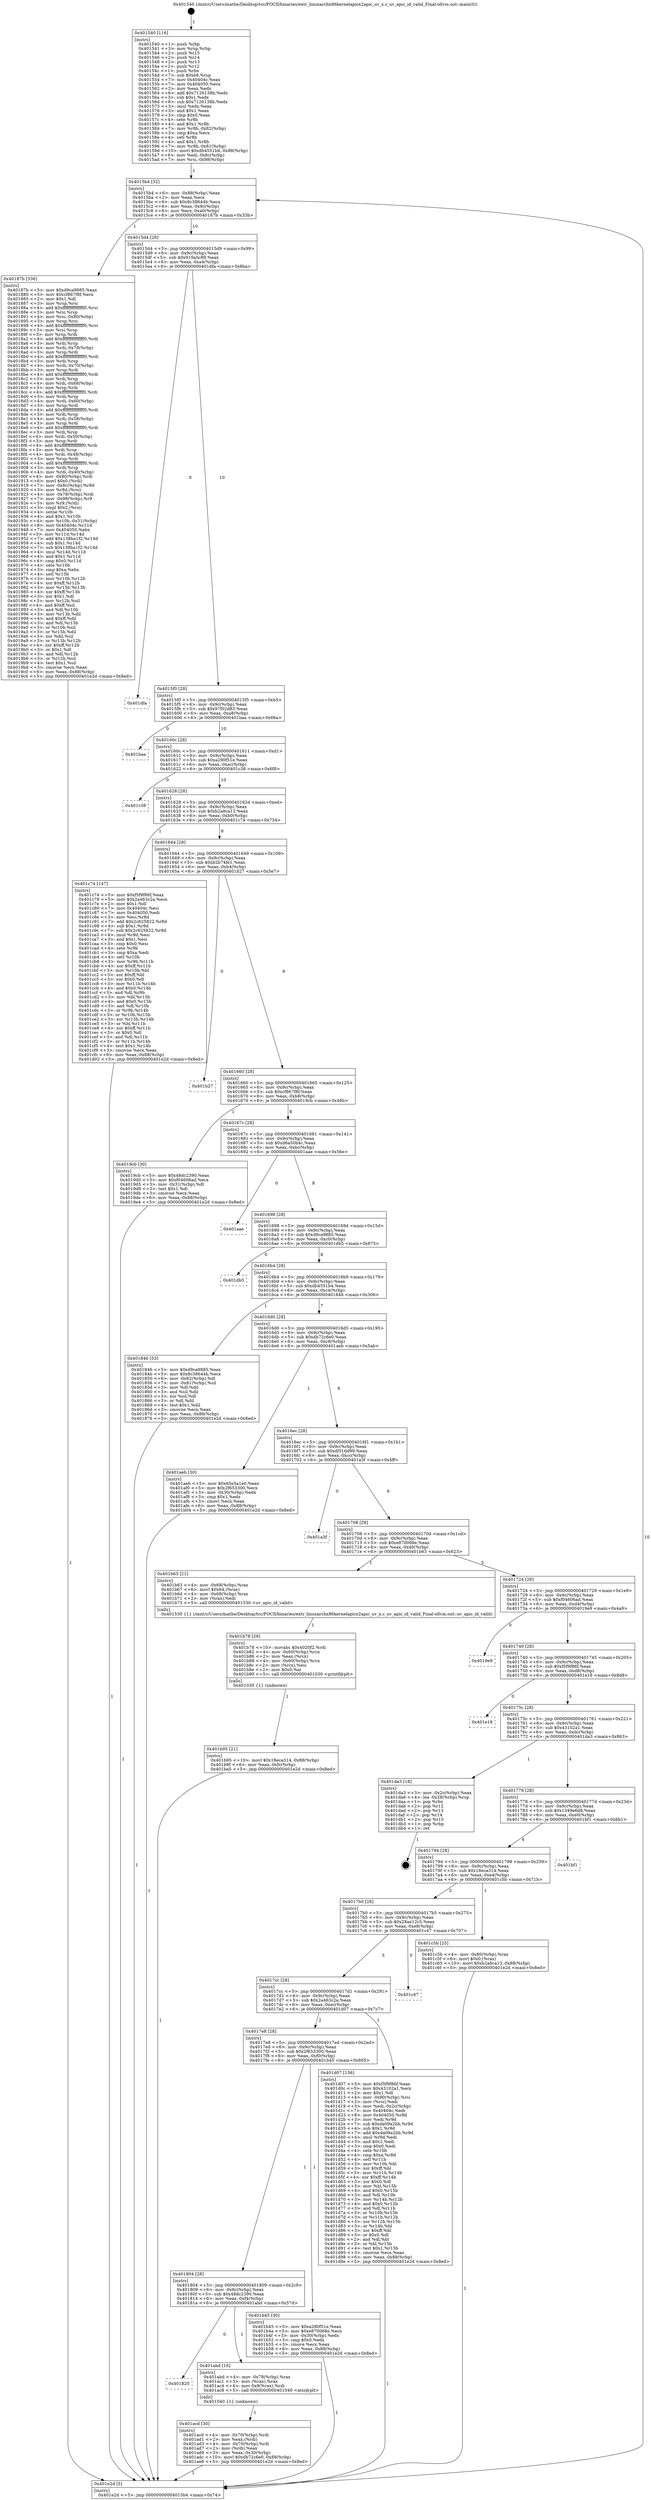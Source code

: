 digraph "0x401540" {
  label = "0x401540 (/mnt/c/Users/mathe/Desktop/tcc/POCII/binaries/extr_linuxarchx86kernelapicx2apic_uv_x.c_uv_apic_id_valid_Final-ollvm.out::main(0))"
  labelloc = "t"
  node[shape=record]

  Entry [label="",width=0.3,height=0.3,shape=circle,fillcolor=black,style=filled]
  "0x4015b4" [label="{
     0x4015b4 [32]\l
     | [instrs]\l
     &nbsp;&nbsp;0x4015b4 \<+6\>: mov -0x88(%rbp),%eax\l
     &nbsp;&nbsp;0x4015ba \<+2\>: mov %eax,%ecx\l
     &nbsp;&nbsp;0x4015bc \<+6\>: sub $0x8c38644b,%ecx\l
     &nbsp;&nbsp;0x4015c2 \<+6\>: mov %eax,-0x9c(%rbp)\l
     &nbsp;&nbsp;0x4015c8 \<+6\>: mov %ecx,-0xa0(%rbp)\l
     &nbsp;&nbsp;0x4015ce \<+6\>: je 000000000040187b \<main+0x33b\>\l
  }"]
  "0x40187b" [label="{
     0x40187b [336]\l
     | [instrs]\l
     &nbsp;&nbsp;0x40187b \<+5\>: mov $0xd9ca9885,%eax\l
     &nbsp;&nbsp;0x401880 \<+5\>: mov $0xcf867f8f,%ecx\l
     &nbsp;&nbsp;0x401885 \<+2\>: mov $0x1,%dl\l
     &nbsp;&nbsp;0x401887 \<+3\>: mov %rsp,%rsi\l
     &nbsp;&nbsp;0x40188a \<+4\>: add $0xfffffffffffffff0,%rsi\l
     &nbsp;&nbsp;0x40188e \<+3\>: mov %rsi,%rsp\l
     &nbsp;&nbsp;0x401891 \<+4\>: mov %rsi,-0x80(%rbp)\l
     &nbsp;&nbsp;0x401895 \<+3\>: mov %rsp,%rsi\l
     &nbsp;&nbsp;0x401898 \<+4\>: add $0xfffffffffffffff0,%rsi\l
     &nbsp;&nbsp;0x40189c \<+3\>: mov %rsi,%rsp\l
     &nbsp;&nbsp;0x40189f \<+3\>: mov %rsp,%rdi\l
     &nbsp;&nbsp;0x4018a2 \<+4\>: add $0xfffffffffffffff0,%rdi\l
     &nbsp;&nbsp;0x4018a6 \<+3\>: mov %rdi,%rsp\l
     &nbsp;&nbsp;0x4018a9 \<+4\>: mov %rdi,-0x78(%rbp)\l
     &nbsp;&nbsp;0x4018ad \<+3\>: mov %rsp,%rdi\l
     &nbsp;&nbsp;0x4018b0 \<+4\>: add $0xfffffffffffffff0,%rdi\l
     &nbsp;&nbsp;0x4018b4 \<+3\>: mov %rdi,%rsp\l
     &nbsp;&nbsp;0x4018b7 \<+4\>: mov %rdi,-0x70(%rbp)\l
     &nbsp;&nbsp;0x4018bb \<+3\>: mov %rsp,%rdi\l
     &nbsp;&nbsp;0x4018be \<+4\>: add $0xfffffffffffffff0,%rdi\l
     &nbsp;&nbsp;0x4018c2 \<+3\>: mov %rdi,%rsp\l
     &nbsp;&nbsp;0x4018c5 \<+4\>: mov %rdi,-0x68(%rbp)\l
     &nbsp;&nbsp;0x4018c9 \<+3\>: mov %rsp,%rdi\l
     &nbsp;&nbsp;0x4018cc \<+4\>: add $0xfffffffffffffff0,%rdi\l
     &nbsp;&nbsp;0x4018d0 \<+3\>: mov %rdi,%rsp\l
     &nbsp;&nbsp;0x4018d3 \<+4\>: mov %rdi,-0x60(%rbp)\l
     &nbsp;&nbsp;0x4018d7 \<+3\>: mov %rsp,%rdi\l
     &nbsp;&nbsp;0x4018da \<+4\>: add $0xfffffffffffffff0,%rdi\l
     &nbsp;&nbsp;0x4018de \<+3\>: mov %rdi,%rsp\l
     &nbsp;&nbsp;0x4018e1 \<+4\>: mov %rdi,-0x58(%rbp)\l
     &nbsp;&nbsp;0x4018e5 \<+3\>: mov %rsp,%rdi\l
     &nbsp;&nbsp;0x4018e8 \<+4\>: add $0xfffffffffffffff0,%rdi\l
     &nbsp;&nbsp;0x4018ec \<+3\>: mov %rdi,%rsp\l
     &nbsp;&nbsp;0x4018ef \<+4\>: mov %rdi,-0x50(%rbp)\l
     &nbsp;&nbsp;0x4018f3 \<+3\>: mov %rsp,%rdi\l
     &nbsp;&nbsp;0x4018f6 \<+4\>: add $0xfffffffffffffff0,%rdi\l
     &nbsp;&nbsp;0x4018fa \<+3\>: mov %rdi,%rsp\l
     &nbsp;&nbsp;0x4018fd \<+4\>: mov %rdi,-0x48(%rbp)\l
     &nbsp;&nbsp;0x401901 \<+3\>: mov %rsp,%rdi\l
     &nbsp;&nbsp;0x401904 \<+4\>: add $0xfffffffffffffff0,%rdi\l
     &nbsp;&nbsp;0x401908 \<+3\>: mov %rdi,%rsp\l
     &nbsp;&nbsp;0x40190b \<+4\>: mov %rdi,-0x40(%rbp)\l
     &nbsp;&nbsp;0x40190f \<+4\>: mov -0x80(%rbp),%rdi\l
     &nbsp;&nbsp;0x401913 \<+6\>: movl $0x0,(%rdi)\l
     &nbsp;&nbsp;0x401919 \<+7\>: mov -0x8c(%rbp),%r8d\l
     &nbsp;&nbsp;0x401920 \<+3\>: mov %r8d,(%rsi)\l
     &nbsp;&nbsp;0x401923 \<+4\>: mov -0x78(%rbp),%rdi\l
     &nbsp;&nbsp;0x401927 \<+7\>: mov -0x98(%rbp),%r9\l
     &nbsp;&nbsp;0x40192e \<+3\>: mov %r9,(%rdi)\l
     &nbsp;&nbsp;0x401931 \<+3\>: cmpl $0x2,(%rsi)\l
     &nbsp;&nbsp;0x401934 \<+4\>: setne %r10b\l
     &nbsp;&nbsp;0x401938 \<+4\>: and $0x1,%r10b\l
     &nbsp;&nbsp;0x40193c \<+4\>: mov %r10b,-0x31(%rbp)\l
     &nbsp;&nbsp;0x401940 \<+8\>: mov 0x40404c,%r11d\l
     &nbsp;&nbsp;0x401948 \<+7\>: mov 0x404050,%ebx\l
     &nbsp;&nbsp;0x40194f \<+3\>: mov %r11d,%r14d\l
     &nbsp;&nbsp;0x401952 \<+7\>: add $0x138ba1f2,%r14d\l
     &nbsp;&nbsp;0x401959 \<+4\>: sub $0x1,%r14d\l
     &nbsp;&nbsp;0x40195d \<+7\>: sub $0x138ba1f2,%r14d\l
     &nbsp;&nbsp;0x401964 \<+4\>: imul %r14d,%r11d\l
     &nbsp;&nbsp;0x401968 \<+4\>: and $0x1,%r11d\l
     &nbsp;&nbsp;0x40196c \<+4\>: cmp $0x0,%r11d\l
     &nbsp;&nbsp;0x401970 \<+4\>: sete %r10b\l
     &nbsp;&nbsp;0x401974 \<+3\>: cmp $0xa,%ebx\l
     &nbsp;&nbsp;0x401977 \<+4\>: setl %r15b\l
     &nbsp;&nbsp;0x40197b \<+3\>: mov %r10b,%r12b\l
     &nbsp;&nbsp;0x40197e \<+4\>: xor $0xff,%r12b\l
     &nbsp;&nbsp;0x401982 \<+3\>: mov %r15b,%r13b\l
     &nbsp;&nbsp;0x401985 \<+4\>: xor $0xff,%r13b\l
     &nbsp;&nbsp;0x401989 \<+3\>: xor $0x1,%dl\l
     &nbsp;&nbsp;0x40198c \<+3\>: mov %r12b,%sil\l
     &nbsp;&nbsp;0x40198f \<+4\>: and $0xff,%sil\l
     &nbsp;&nbsp;0x401993 \<+3\>: and %dl,%r10b\l
     &nbsp;&nbsp;0x401996 \<+3\>: mov %r13b,%dil\l
     &nbsp;&nbsp;0x401999 \<+4\>: and $0xff,%dil\l
     &nbsp;&nbsp;0x40199d \<+3\>: and %dl,%r15b\l
     &nbsp;&nbsp;0x4019a0 \<+3\>: or %r10b,%sil\l
     &nbsp;&nbsp;0x4019a3 \<+3\>: or %r15b,%dil\l
     &nbsp;&nbsp;0x4019a6 \<+3\>: xor %dil,%sil\l
     &nbsp;&nbsp;0x4019a9 \<+3\>: or %r13b,%r12b\l
     &nbsp;&nbsp;0x4019ac \<+4\>: xor $0xff,%r12b\l
     &nbsp;&nbsp;0x4019b0 \<+3\>: or $0x1,%dl\l
     &nbsp;&nbsp;0x4019b3 \<+3\>: and %dl,%r12b\l
     &nbsp;&nbsp;0x4019b6 \<+3\>: or %r12b,%sil\l
     &nbsp;&nbsp;0x4019b9 \<+4\>: test $0x1,%sil\l
     &nbsp;&nbsp;0x4019bd \<+3\>: cmovne %ecx,%eax\l
     &nbsp;&nbsp;0x4019c0 \<+6\>: mov %eax,-0x88(%rbp)\l
     &nbsp;&nbsp;0x4019c6 \<+5\>: jmp 0000000000401e2d \<main+0x8ed\>\l
  }"]
  "0x4015d4" [label="{
     0x4015d4 [28]\l
     | [instrs]\l
     &nbsp;&nbsp;0x4015d4 \<+5\>: jmp 00000000004015d9 \<main+0x99\>\l
     &nbsp;&nbsp;0x4015d9 \<+6\>: mov -0x9c(%rbp),%eax\l
     &nbsp;&nbsp;0x4015df \<+5\>: sub $0x919a5c89,%eax\l
     &nbsp;&nbsp;0x4015e4 \<+6\>: mov %eax,-0xa4(%rbp)\l
     &nbsp;&nbsp;0x4015ea \<+6\>: je 0000000000401dfa \<main+0x8ba\>\l
  }"]
  Exit [label="",width=0.3,height=0.3,shape=circle,fillcolor=black,style=filled,peripheries=2]
  "0x401dfa" [label="{
     0x401dfa\l
  }", style=dashed]
  "0x4015f0" [label="{
     0x4015f0 [28]\l
     | [instrs]\l
     &nbsp;&nbsp;0x4015f0 \<+5\>: jmp 00000000004015f5 \<main+0xb5\>\l
     &nbsp;&nbsp;0x4015f5 \<+6\>: mov -0x9c(%rbp),%eax\l
     &nbsp;&nbsp;0x4015fb \<+5\>: sub $0x97f02d83,%eax\l
     &nbsp;&nbsp;0x401600 \<+6\>: mov %eax,-0xa8(%rbp)\l
     &nbsp;&nbsp;0x401606 \<+6\>: je 0000000000401baa \<main+0x66a\>\l
  }"]
  "0x401b95" [label="{
     0x401b95 [21]\l
     | [instrs]\l
     &nbsp;&nbsp;0x401b95 \<+10\>: movl $0x18eca314,-0x88(%rbp)\l
     &nbsp;&nbsp;0x401b9f \<+6\>: mov %eax,-0xfc(%rbp)\l
     &nbsp;&nbsp;0x401ba5 \<+5\>: jmp 0000000000401e2d \<main+0x8ed\>\l
  }"]
  "0x401baa" [label="{
     0x401baa\l
  }", style=dashed]
  "0x40160c" [label="{
     0x40160c [28]\l
     | [instrs]\l
     &nbsp;&nbsp;0x40160c \<+5\>: jmp 0000000000401611 \<main+0xd1\>\l
     &nbsp;&nbsp;0x401611 \<+6\>: mov -0x9c(%rbp),%eax\l
     &nbsp;&nbsp;0x401617 \<+5\>: sub $0xa290f51e,%eax\l
     &nbsp;&nbsp;0x40161c \<+6\>: mov %eax,-0xac(%rbp)\l
     &nbsp;&nbsp;0x401622 \<+6\>: je 0000000000401c38 \<main+0x6f8\>\l
  }"]
  "0x401b78" [label="{
     0x401b78 [29]\l
     | [instrs]\l
     &nbsp;&nbsp;0x401b78 \<+10\>: movabs $0x4020f2,%rdi\l
     &nbsp;&nbsp;0x401b82 \<+4\>: mov -0x60(%rbp),%rcx\l
     &nbsp;&nbsp;0x401b86 \<+2\>: mov %eax,(%rcx)\l
     &nbsp;&nbsp;0x401b88 \<+4\>: mov -0x60(%rbp),%rcx\l
     &nbsp;&nbsp;0x401b8c \<+2\>: mov (%rcx),%esi\l
     &nbsp;&nbsp;0x401b8e \<+2\>: mov $0x0,%al\l
     &nbsp;&nbsp;0x401b90 \<+5\>: call 0000000000401030 \<printf@plt\>\l
     | [calls]\l
     &nbsp;&nbsp;0x401030 \{1\} (unknown)\l
  }"]
  "0x401c38" [label="{
     0x401c38\l
  }", style=dashed]
  "0x401628" [label="{
     0x401628 [28]\l
     | [instrs]\l
     &nbsp;&nbsp;0x401628 \<+5\>: jmp 000000000040162d \<main+0xed\>\l
     &nbsp;&nbsp;0x40162d \<+6\>: mov -0x9c(%rbp),%eax\l
     &nbsp;&nbsp;0x401633 \<+5\>: sub $0xb2a8ca13,%eax\l
     &nbsp;&nbsp;0x401638 \<+6\>: mov %eax,-0xb0(%rbp)\l
     &nbsp;&nbsp;0x40163e \<+6\>: je 0000000000401c74 \<main+0x734\>\l
  }"]
  "0x401acd" [label="{
     0x401acd [30]\l
     | [instrs]\l
     &nbsp;&nbsp;0x401acd \<+4\>: mov -0x70(%rbp),%rdi\l
     &nbsp;&nbsp;0x401ad1 \<+2\>: mov %eax,(%rdi)\l
     &nbsp;&nbsp;0x401ad3 \<+4\>: mov -0x70(%rbp),%rdi\l
     &nbsp;&nbsp;0x401ad7 \<+2\>: mov (%rdi),%eax\l
     &nbsp;&nbsp;0x401ad9 \<+3\>: mov %eax,-0x30(%rbp)\l
     &nbsp;&nbsp;0x401adc \<+10\>: movl $0xdb72c6e0,-0x88(%rbp)\l
     &nbsp;&nbsp;0x401ae6 \<+5\>: jmp 0000000000401e2d \<main+0x8ed\>\l
  }"]
  "0x401c74" [label="{
     0x401c74 [147]\l
     | [instrs]\l
     &nbsp;&nbsp;0x401c74 \<+5\>: mov $0xf5f9f86f,%eax\l
     &nbsp;&nbsp;0x401c79 \<+5\>: mov $0x2a463c2a,%ecx\l
     &nbsp;&nbsp;0x401c7e \<+2\>: mov $0x1,%dl\l
     &nbsp;&nbsp;0x401c80 \<+7\>: mov 0x40404c,%esi\l
     &nbsp;&nbsp;0x401c87 \<+7\>: mov 0x404050,%edi\l
     &nbsp;&nbsp;0x401c8e \<+3\>: mov %esi,%r8d\l
     &nbsp;&nbsp;0x401c91 \<+7\>: add $0x2c625822,%r8d\l
     &nbsp;&nbsp;0x401c98 \<+4\>: sub $0x1,%r8d\l
     &nbsp;&nbsp;0x401c9c \<+7\>: sub $0x2c625822,%r8d\l
     &nbsp;&nbsp;0x401ca3 \<+4\>: imul %r8d,%esi\l
     &nbsp;&nbsp;0x401ca7 \<+3\>: and $0x1,%esi\l
     &nbsp;&nbsp;0x401caa \<+3\>: cmp $0x0,%esi\l
     &nbsp;&nbsp;0x401cad \<+4\>: sete %r9b\l
     &nbsp;&nbsp;0x401cb1 \<+3\>: cmp $0xa,%edi\l
     &nbsp;&nbsp;0x401cb4 \<+4\>: setl %r10b\l
     &nbsp;&nbsp;0x401cb8 \<+3\>: mov %r9b,%r11b\l
     &nbsp;&nbsp;0x401cbb \<+4\>: xor $0xff,%r11b\l
     &nbsp;&nbsp;0x401cbf \<+3\>: mov %r10b,%bl\l
     &nbsp;&nbsp;0x401cc2 \<+3\>: xor $0xff,%bl\l
     &nbsp;&nbsp;0x401cc5 \<+3\>: xor $0x0,%dl\l
     &nbsp;&nbsp;0x401cc8 \<+3\>: mov %r11b,%r14b\l
     &nbsp;&nbsp;0x401ccb \<+4\>: and $0x0,%r14b\l
     &nbsp;&nbsp;0x401ccf \<+3\>: and %dl,%r9b\l
     &nbsp;&nbsp;0x401cd2 \<+3\>: mov %bl,%r15b\l
     &nbsp;&nbsp;0x401cd5 \<+4\>: and $0x0,%r15b\l
     &nbsp;&nbsp;0x401cd9 \<+3\>: and %dl,%r10b\l
     &nbsp;&nbsp;0x401cdc \<+3\>: or %r9b,%r14b\l
     &nbsp;&nbsp;0x401cdf \<+3\>: or %r10b,%r15b\l
     &nbsp;&nbsp;0x401ce2 \<+3\>: xor %r15b,%r14b\l
     &nbsp;&nbsp;0x401ce5 \<+3\>: or %bl,%r11b\l
     &nbsp;&nbsp;0x401ce8 \<+4\>: xor $0xff,%r11b\l
     &nbsp;&nbsp;0x401cec \<+3\>: or $0x0,%dl\l
     &nbsp;&nbsp;0x401cef \<+3\>: and %dl,%r11b\l
     &nbsp;&nbsp;0x401cf2 \<+3\>: or %r11b,%r14b\l
     &nbsp;&nbsp;0x401cf5 \<+4\>: test $0x1,%r14b\l
     &nbsp;&nbsp;0x401cf9 \<+3\>: cmovne %ecx,%eax\l
     &nbsp;&nbsp;0x401cfc \<+6\>: mov %eax,-0x88(%rbp)\l
     &nbsp;&nbsp;0x401d02 \<+5\>: jmp 0000000000401e2d \<main+0x8ed\>\l
  }"]
  "0x401644" [label="{
     0x401644 [28]\l
     | [instrs]\l
     &nbsp;&nbsp;0x401644 \<+5\>: jmp 0000000000401649 \<main+0x109\>\l
     &nbsp;&nbsp;0x401649 \<+6\>: mov -0x9c(%rbp),%eax\l
     &nbsp;&nbsp;0x40164f \<+5\>: sub $0xb2b74fe1,%eax\l
     &nbsp;&nbsp;0x401654 \<+6\>: mov %eax,-0xb4(%rbp)\l
     &nbsp;&nbsp;0x40165a \<+6\>: je 0000000000401b27 \<main+0x5e7\>\l
  }"]
  "0x401820" [label="{
     0x401820\l
  }", style=dashed]
  "0x401b27" [label="{
     0x401b27\l
  }", style=dashed]
  "0x401660" [label="{
     0x401660 [28]\l
     | [instrs]\l
     &nbsp;&nbsp;0x401660 \<+5\>: jmp 0000000000401665 \<main+0x125\>\l
     &nbsp;&nbsp;0x401665 \<+6\>: mov -0x9c(%rbp),%eax\l
     &nbsp;&nbsp;0x40166b \<+5\>: sub $0xcf867f8f,%eax\l
     &nbsp;&nbsp;0x401670 \<+6\>: mov %eax,-0xb8(%rbp)\l
     &nbsp;&nbsp;0x401676 \<+6\>: je 00000000004019cb \<main+0x48b\>\l
  }"]
  "0x401abd" [label="{
     0x401abd [16]\l
     | [instrs]\l
     &nbsp;&nbsp;0x401abd \<+4\>: mov -0x78(%rbp),%rax\l
     &nbsp;&nbsp;0x401ac1 \<+3\>: mov (%rax),%rax\l
     &nbsp;&nbsp;0x401ac4 \<+4\>: mov 0x8(%rax),%rdi\l
     &nbsp;&nbsp;0x401ac8 \<+5\>: call 0000000000401040 \<atoi@plt\>\l
     | [calls]\l
     &nbsp;&nbsp;0x401040 \{1\} (unknown)\l
  }"]
  "0x4019cb" [label="{
     0x4019cb [30]\l
     | [instrs]\l
     &nbsp;&nbsp;0x4019cb \<+5\>: mov $0x48dc2390,%eax\l
     &nbsp;&nbsp;0x4019d0 \<+5\>: mov $0xf04606ad,%ecx\l
     &nbsp;&nbsp;0x4019d5 \<+3\>: mov -0x31(%rbp),%dl\l
     &nbsp;&nbsp;0x4019d8 \<+3\>: test $0x1,%dl\l
     &nbsp;&nbsp;0x4019db \<+3\>: cmovne %ecx,%eax\l
     &nbsp;&nbsp;0x4019de \<+6\>: mov %eax,-0x88(%rbp)\l
     &nbsp;&nbsp;0x4019e4 \<+5\>: jmp 0000000000401e2d \<main+0x8ed\>\l
  }"]
  "0x40167c" [label="{
     0x40167c [28]\l
     | [instrs]\l
     &nbsp;&nbsp;0x40167c \<+5\>: jmp 0000000000401681 \<main+0x141\>\l
     &nbsp;&nbsp;0x401681 \<+6\>: mov -0x9c(%rbp),%eax\l
     &nbsp;&nbsp;0x401687 \<+5\>: sub $0xd6a50b4c,%eax\l
     &nbsp;&nbsp;0x40168c \<+6\>: mov %eax,-0xbc(%rbp)\l
     &nbsp;&nbsp;0x401692 \<+6\>: je 0000000000401aae \<main+0x56e\>\l
  }"]
  "0x401804" [label="{
     0x401804 [28]\l
     | [instrs]\l
     &nbsp;&nbsp;0x401804 \<+5\>: jmp 0000000000401809 \<main+0x2c9\>\l
     &nbsp;&nbsp;0x401809 \<+6\>: mov -0x9c(%rbp),%eax\l
     &nbsp;&nbsp;0x40180f \<+5\>: sub $0x48dc2390,%eax\l
     &nbsp;&nbsp;0x401814 \<+6\>: mov %eax,-0xf4(%rbp)\l
     &nbsp;&nbsp;0x40181a \<+6\>: je 0000000000401abd \<main+0x57d\>\l
  }"]
  "0x401aae" [label="{
     0x401aae\l
  }", style=dashed]
  "0x401698" [label="{
     0x401698 [28]\l
     | [instrs]\l
     &nbsp;&nbsp;0x401698 \<+5\>: jmp 000000000040169d \<main+0x15d\>\l
     &nbsp;&nbsp;0x40169d \<+6\>: mov -0x9c(%rbp),%eax\l
     &nbsp;&nbsp;0x4016a3 \<+5\>: sub $0xd9ca9885,%eax\l
     &nbsp;&nbsp;0x4016a8 \<+6\>: mov %eax,-0xc0(%rbp)\l
     &nbsp;&nbsp;0x4016ae \<+6\>: je 0000000000401db5 \<main+0x875\>\l
  }"]
  "0x401b45" [label="{
     0x401b45 [30]\l
     | [instrs]\l
     &nbsp;&nbsp;0x401b45 \<+5\>: mov $0xa290f51e,%eax\l
     &nbsp;&nbsp;0x401b4a \<+5\>: mov $0xe870068e,%ecx\l
     &nbsp;&nbsp;0x401b4f \<+3\>: mov -0x30(%rbp),%edx\l
     &nbsp;&nbsp;0x401b52 \<+3\>: cmp $0x0,%edx\l
     &nbsp;&nbsp;0x401b55 \<+3\>: cmove %ecx,%eax\l
     &nbsp;&nbsp;0x401b58 \<+6\>: mov %eax,-0x88(%rbp)\l
     &nbsp;&nbsp;0x401b5e \<+5\>: jmp 0000000000401e2d \<main+0x8ed\>\l
  }"]
  "0x401db5" [label="{
     0x401db5\l
  }", style=dashed]
  "0x4016b4" [label="{
     0x4016b4 [28]\l
     | [instrs]\l
     &nbsp;&nbsp;0x4016b4 \<+5\>: jmp 00000000004016b9 \<main+0x179\>\l
     &nbsp;&nbsp;0x4016b9 \<+6\>: mov -0x9c(%rbp),%eax\l
     &nbsp;&nbsp;0x4016bf \<+5\>: sub $0xdb4551b4,%eax\l
     &nbsp;&nbsp;0x4016c4 \<+6\>: mov %eax,-0xc4(%rbp)\l
     &nbsp;&nbsp;0x4016ca \<+6\>: je 0000000000401846 \<main+0x306\>\l
  }"]
  "0x4017e8" [label="{
     0x4017e8 [28]\l
     | [instrs]\l
     &nbsp;&nbsp;0x4017e8 \<+5\>: jmp 00000000004017ed \<main+0x2ad\>\l
     &nbsp;&nbsp;0x4017ed \<+6\>: mov -0x9c(%rbp),%eax\l
     &nbsp;&nbsp;0x4017f3 \<+5\>: sub $0x2f653300,%eax\l
     &nbsp;&nbsp;0x4017f8 \<+6\>: mov %eax,-0xf0(%rbp)\l
     &nbsp;&nbsp;0x4017fe \<+6\>: je 0000000000401b45 \<main+0x605\>\l
  }"]
  "0x401846" [label="{
     0x401846 [53]\l
     | [instrs]\l
     &nbsp;&nbsp;0x401846 \<+5\>: mov $0xd9ca9885,%eax\l
     &nbsp;&nbsp;0x40184b \<+5\>: mov $0x8c38644b,%ecx\l
     &nbsp;&nbsp;0x401850 \<+6\>: mov -0x82(%rbp),%dl\l
     &nbsp;&nbsp;0x401856 \<+7\>: mov -0x81(%rbp),%sil\l
     &nbsp;&nbsp;0x40185d \<+3\>: mov %dl,%dil\l
     &nbsp;&nbsp;0x401860 \<+3\>: and %sil,%dil\l
     &nbsp;&nbsp;0x401863 \<+3\>: xor %sil,%dl\l
     &nbsp;&nbsp;0x401866 \<+3\>: or %dl,%dil\l
     &nbsp;&nbsp;0x401869 \<+4\>: test $0x1,%dil\l
     &nbsp;&nbsp;0x40186d \<+3\>: cmovne %ecx,%eax\l
     &nbsp;&nbsp;0x401870 \<+6\>: mov %eax,-0x88(%rbp)\l
     &nbsp;&nbsp;0x401876 \<+5\>: jmp 0000000000401e2d \<main+0x8ed\>\l
  }"]
  "0x4016d0" [label="{
     0x4016d0 [28]\l
     | [instrs]\l
     &nbsp;&nbsp;0x4016d0 \<+5\>: jmp 00000000004016d5 \<main+0x195\>\l
     &nbsp;&nbsp;0x4016d5 \<+6\>: mov -0x9c(%rbp),%eax\l
     &nbsp;&nbsp;0x4016db \<+5\>: sub $0xdb72c6e0,%eax\l
     &nbsp;&nbsp;0x4016e0 \<+6\>: mov %eax,-0xc8(%rbp)\l
     &nbsp;&nbsp;0x4016e6 \<+6\>: je 0000000000401aeb \<main+0x5ab\>\l
  }"]
  "0x401e2d" [label="{
     0x401e2d [5]\l
     | [instrs]\l
     &nbsp;&nbsp;0x401e2d \<+5\>: jmp 00000000004015b4 \<main+0x74\>\l
  }"]
  "0x401540" [label="{
     0x401540 [116]\l
     | [instrs]\l
     &nbsp;&nbsp;0x401540 \<+1\>: push %rbp\l
     &nbsp;&nbsp;0x401541 \<+3\>: mov %rsp,%rbp\l
     &nbsp;&nbsp;0x401544 \<+2\>: push %r15\l
     &nbsp;&nbsp;0x401546 \<+2\>: push %r14\l
     &nbsp;&nbsp;0x401548 \<+2\>: push %r13\l
     &nbsp;&nbsp;0x40154a \<+2\>: push %r12\l
     &nbsp;&nbsp;0x40154c \<+1\>: push %rbx\l
     &nbsp;&nbsp;0x40154d \<+7\>: sub $0xe8,%rsp\l
     &nbsp;&nbsp;0x401554 \<+7\>: mov 0x40404c,%eax\l
     &nbsp;&nbsp;0x40155b \<+7\>: mov 0x404050,%ecx\l
     &nbsp;&nbsp;0x401562 \<+2\>: mov %eax,%edx\l
     &nbsp;&nbsp;0x401564 \<+6\>: add $0x7126138b,%edx\l
     &nbsp;&nbsp;0x40156a \<+3\>: sub $0x1,%edx\l
     &nbsp;&nbsp;0x40156d \<+6\>: sub $0x7126138b,%edx\l
     &nbsp;&nbsp;0x401573 \<+3\>: imul %edx,%eax\l
     &nbsp;&nbsp;0x401576 \<+3\>: and $0x1,%eax\l
     &nbsp;&nbsp;0x401579 \<+3\>: cmp $0x0,%eax\l
     &nbsp;&nbsp;0x40157c \<+4\>: sete %r8b\l
     &nbsp;&nbsp;0x401580 \<+4\>: and $0x1,%r8b\l
     &nbsp;&nbsp;0x401584 \<+7\>: mov %r8b,-0x82(%rbp)\l
     &nbsp;&nbsp;0x40158b \<+3\>: cmp $0xa,%ecx\l
     &nbsp;&nbsp;0x40158e \<+4\>: setl %r8b\l
     &nbsp;&nbsp;0x401592 \<+4\>: and $0x1,%r8b\l
     &nbsp;&nbsp;0x401596 \<+7\>: mov %r8b,-0x81(%rbp)\l
     &nbsp;&nbsp;0x40159d \<+10\>: movl $0xdb4551b4,-0x88(%rbp)\l
     &nbsp;&nbsp;0x4015a7 \<+6\>: mov %edi,-0x8c(%rbp)\l
     &nbsp;&nbsp;0x4015ad \<+7\>: mov %rsi,-0x98(%rbp)\l
  }"]
  "0x401d07" [label="{
     0x401d07 [156]\l
     | [instrs]\l
     &nbsp;&nbsp;0x401d07 \<+5\>: mov $0xf5f9f86f,%eax\l
     &nbsp;&nbsp;0x401d0c \<+5\>: mov $0x43102a1,%ecx\l
     &nbsp;&nbsp;0x401d11 \<+2\>: mov $0x1,%dl\l
     &nbsp;&nbsp;0x401d13 \<+4\>: mov -0x80(%rbp),%rsi\l
     &nbsp;&nbsp;0x401d17 \<+2\>: mov (%rsi),%edi\l
     &nbsp;&nbsp;0x401d19 \<+3\>: mov %edi,-0x2c(%rbp)\l
     &nbsp;&nbsp;0x401d1c \<+7\>: mov 0x40404c,%edi\l
     &nbsp;&nbsp;0x401d23 \<+8\>: mov 0x404050,%r8d\l
     &nbsp;&nbsp;0x401d2b \<+3\>: mov %edi,%r9d\l
     &nbsp;&nbsp;0x401d2e \<+7\>: sub $0xda09a2bb,%r9d\l
     &nbsp;&nbsp;0x401d35 \<+4\>: sub $0x1,%r9d\l
     &nbsp;&nbsp;0x401d39 \<+7\>: add $0xda09a2bb,%r9d\l
     &nbsp;&nbsp;0x401d40 \<+4\>: imul %r9d,%edi\l
     &nbsp;&nbsp;0x401d44 \<+3\>: and $0x1,%edi\l
     &nbsp;&nbsp;0x401d47 \<+3\>: cmp $0x0,%edi\l
     &nbsp;&nbsp;0x401d4a \<+4\>: sete %r10b\l
     &nbsp;&nbsp;0x401d4e \<+4\>: cmp $0xa,%r8d\l
     &nbsp;&nbsp;0x401d52 \<+4\>: setl %r11b\l
     &nbsp;&nbsp;0x401d56 \<+3\>: mov %r10b,%bl\l
     &nbsp;&nbsp;0x401d59 \<+3\>: xor $0xff,%bl\l
     &nbsp;&nbsp;0x401d5c \<+3\>: mov %r11b,%r14b\l
     &nbsp;&nbsp;0x401d5f \<+4\>: xor $0xff,%r14b\l
     &nbsp;&nbsp;0x401d63 \<+3\>: xor $0x0,%dl\l
     &nbsp;&nbsp;0x401d66 \<+3\>: mov %bl,%r15b\l
     &nbsp;&nbsp;0x401d69 \<+4\>: and $0x0,%r15b\l
     &nbsp;&nbsp;0x401d6d \<+3\>: and %dl,%r10b\l
     &nbsp;&nbsp;0x401d70 \<+3\>: mov %r14b,%r12b\l
     &nbsp;&nbsp;0x401d73 \<+4\>: and $0x0,%r12b\l
     &nbsp;&nbsp;0x401d77 \<+3\>: and %dl,%r11b\l
     &nbsp;&nbsp;0x401d7a \<+3\>: or %r10b,%r15b\l
     &nbsp;&nbsp;0x401d7d \<+3\>: or %r11b,%r12b\l
     &nbsp;&nbsp;0x401d80 \<+3\>: xor %r12b,%r15b\l
     &nbsp;&nbsp;0x401d83 \<+3\>: or %r14b,%bl\l
     &nbsp;&nbsp;0x401d86 \<+3\>: xor $0xff,%bl\l
     &nbsp;&nbsp;0x401d89 \<+3\>: or $0x0,%dl\l
     &nbsp;&nbsp;0x401d8c \<+2\>: and %dl,%bl\l
     &nbsp;&nbsp;0x401d8e \<+3\>: or %bl,%r15b\l
     &nbsp;&nbsp;0x401d91 \<+4\>: test $0x1,%r15b\l
     &nbsp;&nbsp;0x401d95 \<+3\>: cmovne %ecx,%eax\l
     &nbsp;&nbsp;0x401d98 \<+6\>: mov %eax,-0x88(%rbp)\l
     &nbsp;&nbsp;0x401d9e \<+5\>: jmp 0000000000401e2d \<main+0x8ed\>\l
  }"]
  "0x4017cc" [label="{
     0x4017cc [28]\l
     | [instrs]\l
     &nbsp;&nbsp;0x4017cc \<+5\>: jmp 00000000004017d1 \<main+0x291\>\l
     &nbsp;&nbsp;0x4017d1 \<+6\>: mov -0x9c(%rbp),%eax\l
     &nbsp;&nbsp;0x4017d7 \<+5\>: sub $0x2a463c2a,%eax\l
     &nbsp;&nbsp;0x4017dc \<+6\>: mov %eax,-0xec(%rbp)\l
     &nbsp;&nbsp;0x4017e2 \<+6\>: je 0000000000401d07 \<main+0x7c7\>\l
  }"]
  "0x401aeb" [label="{
     0x401aeb [30]\l
     | [instrs]\l
     &nbsp;&nbsp;0x401aeb \<+5\>: mov $0x65e5a1e0,%eax\l
     &nbsp;&nbsp;0x401af0 \<+5\>: mov $0x2f653300,%ecx\l
     &nbsp;&nbsp;0x401af5 \<+3\>: mov -0x30(%rbp),%edx\l
     &nbsp;&nbsp;0x401af8 \<+3\>: cmp $0x1,%edx\l
     &nbsp;&nbsp;0x401afb \<+3\>: cmovl %ecx,%eax\l
     &nbsp;&nbsp;0x401afe \<+6\>: mov %eax,-0x88(%rbp)\l
     &nbsp;&nbsp;0x401b04 \<+5\>: jmp 0000000000401e2d \<main+0x8ed\>\l
  }"]
  "0x4016ec" [label="{
     0x4016ec [28]\l
     | [instrs]\l
     &nbsp;&nbsp;0x4016ec \<+5\>: jmp 00000000004016f1 \<main+0x1b1\>\l
     &nbsp;&nbsp;0x4016f1 \<+6\>: mov -0x9c(%rbp),%eax\l
     &nbsp;&nbsp;0x4016f7 \<+5\>: sub $0xdf316d99,%eax\l
     &nbsp;&nbsp;0x4016fc \<+6\>: mov %eax,-0xcc(%rbp)\l
     &nbsp;&nbsp;0x401702 \<+6\>: je 0000000000401a3f \<main+0x4ff\>\l
  }"]
  "0x401c47" [label="{
     0x401c47\l
  }", style=dashed]
  "0x401a3f" [label="{
     0x401a3f\l
  }", style=dashed]
  "0x401708" [label="{
     0x401708 [28]\l
     | [instrs]\l
     &nbsp;&nbsp;0x401708 \<+5\>: jmp 000000000040170d \<main+0x1cd\>\l
     &nbsp;&nbsp;0x40170d \<+6\>: mov -0x9c(%rbp),%eax\l
     &nbsp;&nbsp;0x401713 \<+5\>: sub $0xe870068e,%eax\l
     &nbsp;&nbsp;0x401718 \<+6\>: mov %eax,-0xd0(%rbp)\l
     &nbsp;&nbsp;0x40171e \<+6\>: je 0000000000401b63 \<main+0x623\>\l
  }"]
  "0x4017b0" [label="{
     0x4017b0 [28]\l
     | [instrs]\l
     &nbsp;&nbsp;0x4017b0 \<+5\>: jmp 00000000004017b5 \<main+0x275\>\l
     &nbsp;&nbsp;0x4017b5 \<+6\>: mov -0x9c(%rbp),%eax\l
     &nbsp;&nbsp;0x4017bb \<+5\>: sub $0x28ae12c5,%eax\l
     &nbsp;&nbsp;0x4017c0 \<+6\>: mov %eax,-0xe8(%rbp)\l
     &nbsp;&nbsp;0x4017c6 \<+6\>: je 0000000000401c47 \<main+0x707\>\l
  }"]
  "0x401b63" [label="{
     0x401b63 [21]\l
     | [instrs]\l
     &nbsp;&nbsp;0x401b63 \<+4\>: mov -0x68(%rbp),%rax\l
     &nbsp;&nbsp;0x401b67 \<+6\>: movl $0x64,(%rax)\l
     &nbsp;&nbsp;0x401b6d \<+4\>: mov -0x68(%rbp),%rax\l
     &nbsp;&nbsp;0x401b71 \<+2\>: mov (%rax),%edi\l
     &nbsp;&nbsp;0x401b73 \<+5\>: call 0000000000401530 \<uv_apic_id_valid\>\l
     | [calls]\l
     &nbsp;&nbsp;0x401530 \{1\} (/mnt/c/Users/mathe/Desktop/tcc/POCII/binaries/extr_linuxarchx86kernelapicx2apic_uv_x.c_uv_apic_id_valid_Final-ollvm.out::uv_apic_id_valid)\l
  }"]
  "0x401724" [label="{
     0x401724 [28]\l
     | [instrs]\l
     &nbsp;&nbsp;0x401724 \<+5\>: jmp 0000000000401729 \<main+0x1e9\>\l
     &nbsp;&nbsp;0x401729 \<+6\>: mov -0x9c(%rbp),%eax\l
     &nbsp;&nbsp;0x40172f \<+5\>: sub $0xf04606ad,%eax\l
     &nbsp;&nbsp;0x401734 \<+6\>: mov %eax,-0xd4(%rbp)\l
     &nbsp;&nbsp;0x40173a \<+6\>: je 00000000004019e9 \<main+0x4a9\>\l
  }"]
  "0x401c5b" [label="{
     0x401c5b [25]\l
     | [instrs]\l
     &nbsp;&nbsp;0x401c5b \<+4\>: mov -0x80(%rbp),%rax\l
     &nbsp;&nbsp;0x401c5f \<+6\>: movl $0x0,(%rax)\l
     &nbsp;&nbsp;0x401c65 \<+10\>: movl $0xb2a8ca13,-0x88(%rbp)\l
     &nbsp;&nbsp;0x401c6f \<+5\>: jmp 0000000000401e2d \<main+0x8ed\>\l
  }"]
  "0x4019e9" [label="{
     0x4019e9\l
  }", style=dashed]
  "0x401740" [label="{
     0x401740 [28]\l
     | [instrs]\l
     &nbsp;&nbsp;0x401740 \<+5\>: jmp 0000000000401745 \<main+0x205\>\l
     &nbsp;&nbsp;0x401745 \<+6\>: mov -0x9c(%rbp),%eax\l
     &nbsp;&nbsp;0x40174b \<+5\>: sub $0xf5f9f86f,%eax\l
     &nbsp;&nbsp;0x401750 \<+6\>: mov %eax,-0xd8(%rbp)\l
     &nbsp;&nbsp;0x401756 \<+6\>: je 0000000000401e18 \<main+0x8d8\>\l
  }"]
  "0x401794" [label="{
     0x401794 [28]\l
     | [instrs]\l
     &nbsp;&nbsp;0x401794 \<+5\>: jmp 0000000000401799 \<main+0x259\>\l
     &nbsp;&nbsp;0x401799 \<+6\>: mov -0x9c(%rbp),%eax\l
     &nbsp;&nbsp;0x40179f \<+5\>: sub $0x18eca314,%eax\l
     &nbsp;&nbsp;0x4017a4 \<+6\>: mov %eax,-0xe4(%rbp)\l
     &nbsp;&nbsp;0x4017aa \<+6\>: je 0000000000401c5b \<main+0x71b\>\l
  }"]
  "0x401e18" [label="{
     0x401e18\l
  }", style=dashed]
  "0x40175c" [label="{
     0x40175c [28]\l
     | [instrs]\l
     &nbsp;&nbsp;0x40175c \<+5\>: jmp 0000000000401761 \<main+0x221\>\l
     &nbsp;&nbsp;0x401761 \<+6\>: mov -0x9c(%rbp),%eax\l
     &nbsp;&nbsp;0x401767 \<+5\>: sub $0x43102a1,%eax\l
     &nbsp;&nbsp;0x40176c \<+6\>: mov %eax,-0xdc(%rbp)\l
     &nbsp;&nbsp;0x401772 \<+6\>: je 0000000000401da3 \<main+0x863\>\l
  }"]
  "0x401bf1" [label="{
     0x401bf1\l
  }", style=dashed]
  "0x401da3" [label="{
     0x401da3 [18]\l
     | [instrs]\l
     &nbsp;&nbsp;0x401da3 \<+3\>: mov -0x2c(%rbp),%eax\l
     &nbsp;&nbsp;0x401da6 \<+4\>: lea -0x28(%rbp),%rsp\l
     &nbsp;&nbsp;0x401daa \<+1\>: pop %rbx\l
     &nbsp;&nbsp;0x401dab \<+2\>: pop %r12\l
     &nbsp;&nbsp;0x401dad \<+2\>: pop %r13\l
     &nbsp;&nbsp;0x401daf \<+2\>: pop %r14\l
     &nbsp;&nbsp;0x401db1 \<+2\>: pop %r15\l
     &nbsp;&nbsp;0x401db3 \<+1\>: pop %rbp\l
     &nbsp;&nbsp;0x401db4 \<+1\>: ret\l
  }"]
  "0x401778" [label="{
     0x401778 [28]\l
     | [instrs]\l
     &nbsp;&nbsp;0x401778 \<+5\>: jmp 000000000040177d \<main+0x23d\>\l
     &nbsp;&nbsp;0x40177d \<+6\>: mov -0x9c(%rbp),%eax\l
     &nbsp;&nbsp;0x401783 \<+5\>: sub $0x1349e6d8,%eax\l
     &nbsp;&nbsp;0x401788 \<+6\>: mov %eax,-0xe0(%rbp)\l
     &nbsp;&nbsp;0x40178e \<+6\>: je 0000000000401bf1 \<main+0x6b1\>\l
  }"]
  Entry -> "0x401540" [label=" 1"]
  "0x4015b4" -> "0x40187b" [label=" 1"]
  "0x4015b4" -> "0x4015d4" [label=" 10"]
  "0x401da3" -> Exit [label=" 1"]
  "0x4015d4" -> "0x401dfa" [label=" 0"]
  "0x4015d4" -> "0x4015f0" [label=" 10"]
  "0x401d07" -> "0x401e2d" [label=" 1"]
  "0x4015f0" -> "0x401baa" [label=" 0"]
  "0x4015f0" -> "0x40160c" [label=" 10"]
  "0x401c74" -> "0x401e2d" [label=" 1"]
  "0x40160c" -> "0x401c38" [label=" 0"]
  "0x40160c" -> "0x401628" [label=" 10"]
  "0x401c5b" -> "0x401e2d" [label=" 1"]
  "0x401628" -> "0x401c74" [label=" 1"]
  "0x401628" -> "0x401644" [label=" 9"]
  "0x401b95" -> "0x401e2d" [label=" 1"]
  "0x401644" -> "0x401b27" [label=" 0"]
  "0x401644" -> "0x401660" [label=" 9"]
  "0x401b78" -> "0x401b95" [label=" 1"]
  "0x401660" -> "0x4019cb" [label=" 1"]
  "0x401660" -> "0x40167c" [label=" 8"]
  "0x401b63" -> "0x401b78" [label=" 1"]
  "0x40167c" -> "0x401aae" [label=" 0"]
  "0x40167c" -> "0x401698" [label=" 8"]
  "0x401aeb" -> "0x401e2d" [label=" 1"]
  "0x401698" -> "0x401db5" [label=" 0"]
  "0x401698" -> "0x4016b4" [label=" 8"]
  "0x401acd" -> "0x401e2d" [label=" 1"]
  "0x4016b4" -> "0x401846" [label=" 1"]
  "0x4016b4" -> "0x4016d0" [label=" 7"]
  "0x401846" -> "0x401e2d" [label=" 1"]
  "0x401540" -> "0x4015b4" [label=" 1"]
  "0x401e2d" -> "0x4015b4" [label=" 10"]
  "0x401804" -> "0x401820" [label=" 0"]
  "0x40187b" -> "0x401e2d" [label=" 1"]
  "0x4019cb" -> "0x401e2d" [label=" 1"]
  "0x401804" -> "0x401abd" [label=" 1"]
  "0x4016d0" -> "0x401aeb" [label=" 1"]
  "0x4016d0" -> "0x4016ec" [label=" 6"]
  "0x4017e8" -> "0x401804" [label=" 1"]
  "0x4016ec" -> "0x401a3f" [label=" 0"]
  "0x4016ec" -> "0x401708" [label=" 6"]
  "0x4017e8" -> "0x401b45" [label=" 1"]
  "0x401708" -> "0x401b63" [label=" 1"]
  "0x401708" -> "0x401724" [label=" 5"]
  "0x4017cc" -> "0x4017e8" [label=" 2"]
  "0x401724" -> "0x4019e9" [label=" 0"]
  "0x401724" -> "0x401740" [label=" 5"]
  "0x4017cc" -> "0x401d07" [label=" 1"]
  "0x401740" -> "0x401e18" [label=" 0"]
  "0x401740" -> "0x40175c" [label=" 5"]
  "0x4017b0" -> "0x4017cc" [label=" 3"]
  "0x40175c" -> "0x401da3" [label=" 1"]
  "0x40175c" -> "0x401778" [label=" 4"]
  "0x4017b0" -> "0x401c47" [label=" 0"]
  "0x401778" -> "0x401bf1" [label=" 0"]
  "0x401778" -> "0x401794" [label=" 4"]
  "0x401b45" -> "0x401e2d" [label=" 1"]
  "0x401794" -> "0x401c5b" [label=" 1"]
  "0x401794" -> "0x4017b0" [label=" 3"]
  "0x401abd" -> "0x401acd" [label=" 1"]
}
